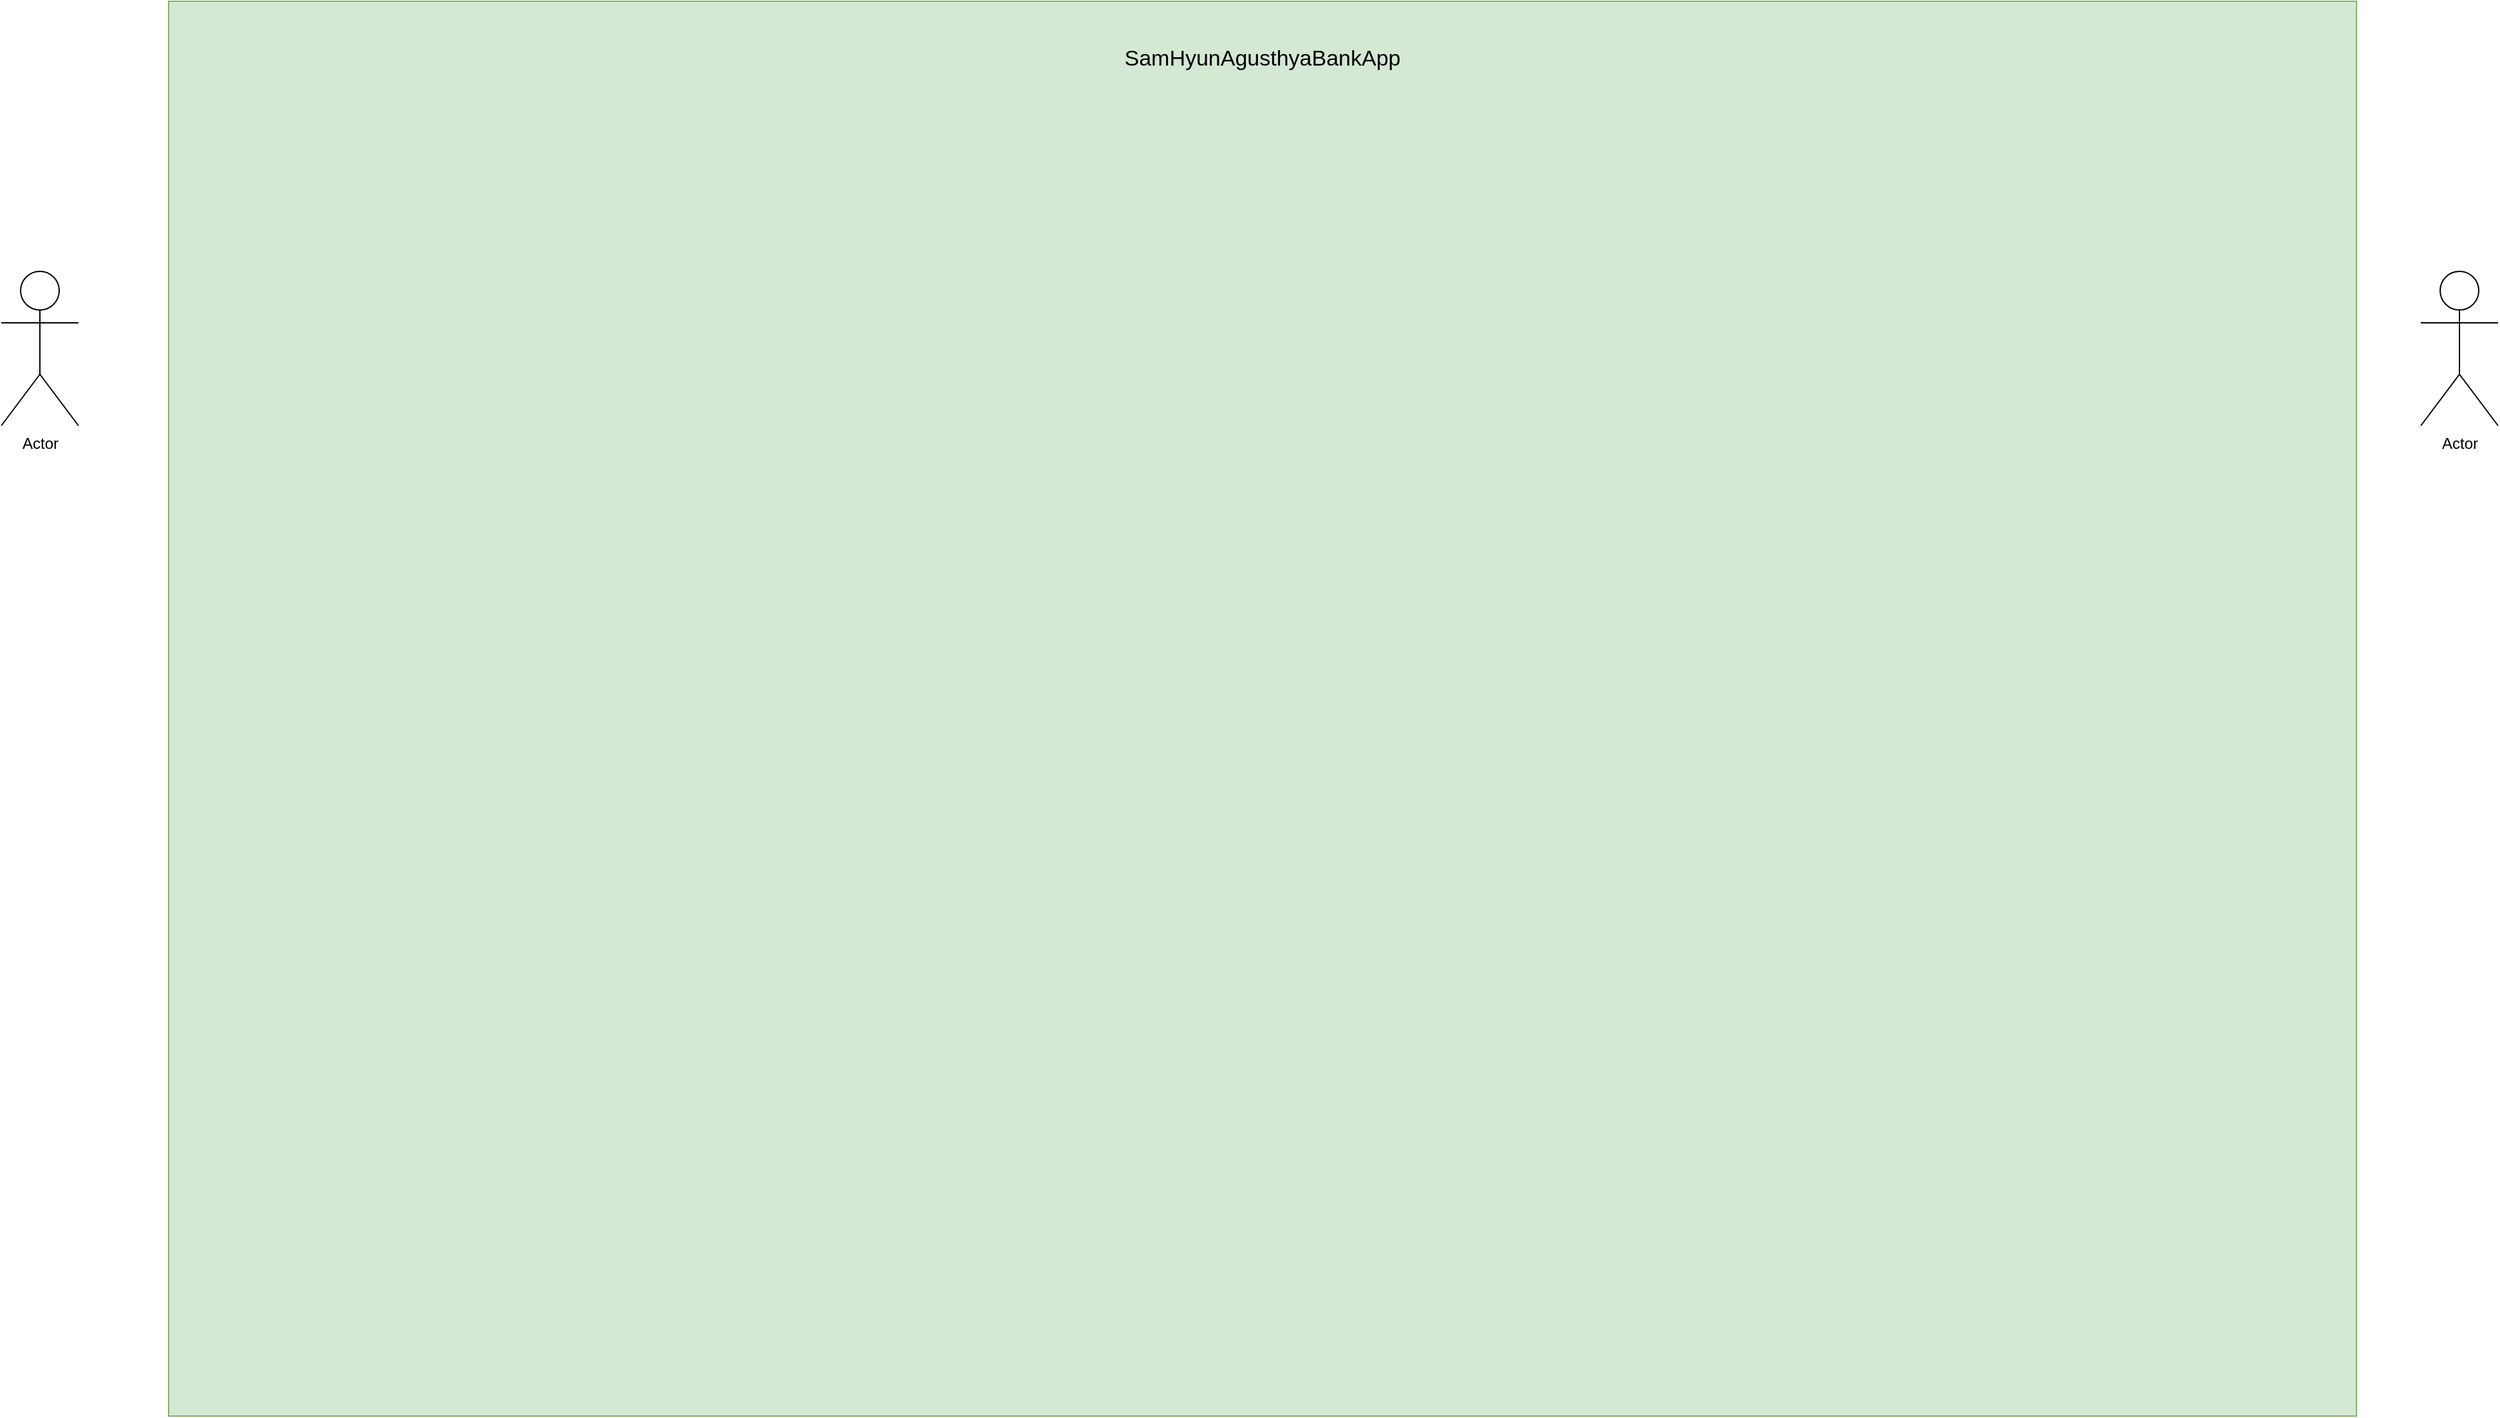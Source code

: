 <mxfile version="26.0.16">
  <diagram name="Page-1" id="GbPF9AowB2mmLe0sO7qe">
    <mxGraphModel dx="3690" dy="2238" grid="1" gridSize="10" guides="1" tooltips="1" connect="1" arrows="1" fold="1" page="1" pageScale="1" pageWidth="850" pageHeight="1100" math="0" shadow="0">
      <root>
        <mxCell id="0" />
        <mxCell id="1" parent="0" />
        <mxCell id="0cGCouSPnb9GMBSiqxRV-1" value="" style="rounded=0;whiteSpace=wrap;html=1;fillColor=#d5e8d4;strokeColor=#82b366;movable=0;resizable=0;rotatable=0;deletable=0;editable=0;locked=1;connectable=0;" parent="1" vertex="1">
          <mxGeometry x="-850" y="-1100" width="1700" height="1100" as="geometry" />
        </mxCell>
        <mxCell id="rDPR5G9_yYafsrfjycnM-2" value="&lt;font style=&quot;font-size: 17px;&quot;&gt;SamHyunAgusthyaBankApp&lt;/font&gt;" style="text;html=1;align=center;verticalAlign=middle;whiteSpace=wrap;rounded=0;movable=1;resizable=1;rotatable=1;deletable=1;editable=1;locked=0;connectable=1;" vertex="1" parent="1">
          <mxGeometry x="-30" y="-1070" width="60" height="30" as="geometry" />
        </mxCell>
        <mxCell id="rDPR5G9_yYafsrfjycnM-3" value="Actor" style="shape=umlActor;verticalLabelPosition=bottom;verticalAlign=top;html=1;outlineConnect=0;strokeColor=default;align=center;fontFamily=Helvetica;fontSize=12;fontColor=default;fillColor=default;" vertex="1" parent="1">
          <mxGeometry x="-980" y="-890" width="60" height="120" as="geometry" />
        </mxCell>
        <mxCell id="rDPR5G9_yYafsrfjycnM-5" value="Actor" style="shape=umlActor;verticalLabelPosition=bottom;verticalAlign=top;html=1;outlineConnect=0;strokeColor=default;align=center;fontFamily=Helvetica;fontSize=12;fontColor=default;fillColor=default;" vertex="1" parent="1">
          <mxGeometry x="900" y="-890" width="60" height="120" as="geometry" />
        </mxCell>
      </root>
    </mxGraphModel>
  </diagram>
</mxfile>
